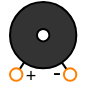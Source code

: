 <mxfile version="24.7.8">
  <diagram name="Seite-1" id="2Yff6qmT0SCLepbv0oGz">
    <mxGraphModel dx="191" dy="113" grid="1" gridSize="10" guides="1" tooltips="1" connect="1" arrows="1" fold="1" page="1" pageScale="1" pageWidth="827" pageHeight="1169" math="0" shadow="0">
      <root>
        <mxCell id="0" />
        <mxCell id="1" parent="0" />
        <mxCell id="oP71KenbgCPkkNwggRQW-11" value="" style="group" vertex="1" connectable="0" parent="1">
          <mxGeometry x="315.166" y="320" width="43.054" height="50.28" as="geometry" />
        </mxCell>
        <mxCell id="oP71KenbgCPkkNwggRQW-6" style="rounded=0;orthogonalLoop=1;jettySize=auto;html=1;entryX=0;entryY=1;entryDx=0;entryDy=0;endArrow=none;endFill=0;" edge="1" parent="oP71KenbgCPkkNwggRQW-11" source="oP71KenbgCPkkNwggRQW-3" target="oP71KenbgCPkkNwggRQW-2">
          <mxGeometry relative="1" as="geometry" />
        </mxCell>
        <mxCell id="oP71KenbgCPkkNwggRQW-5" style="rounded=0;orthogonalLoop=1;jettySize=auto;html=1;endArrow=none;endFill=0;" edge="1" parent="oP71KenbgCPkkNwggRQW-11" source="oP71KenbgCPkkNwggRQW-4" target="oP71KenbgCPkkNwggRQW-2">
          <mxGeometry relative="1" as="geometry" />
        </mxCell>
        <mxCell id="oP71KenbgCPkkNwggRQW-1" value="" style="ellipse;whiteSpace=wrap;html=1;fillColor=#333333;" vertex="1" parent="oP71KenbgCPkkNwggRQW-11">
          <mxGeometry x="4.834" width="33.17" height="33.171" as="geometry" />
        </mxCell>
        <mxCell id="oP71KenbgCPkkNwggRQW-2" value="" style="ellipse;whiteSpace=wrap;html=1;fillColor=#FFFFFF;aspect=fixed;" vertex="1" parent="oP71KenbgCPkkNwggRQW-11">
          <mxGeometry x="18.309" y="13.476" width="6.219" height="6.219" as="geometry" />
        </mxCell>
        <mxCell id="oP71KenbgCPkkNwggRQW-3" value="" style="ellipse;whiteSpace=wrap;html=1;fillColor=#FFFFFF;aspect=fixed;strokeColor=#FF8000;" vertex="1" parent="oP71KenbgCPkkNwggRQW-11">
          <mxGeometry x="4.834" y="33.171" width="6.219" height="6.219" as="geometry" />
        </mxCell>
        <mxCell id="oP71KenbgCPkkNwggRQW-4" value="" style="ellipse;whiteSpace=wrap;html=1;fillColor=#FFFFFF;aspect=fixed;strokeColor=#FF8000;" vertex="1" parent="oP71KenbgCPkkNwggRQW-11">
          <mxGeometry x="31.785" y="33.171" width="6.219" height="6.219" as="geometry" />
        </mxCell>
        <mxCell id="oP71KenbgCPkkNwggRQW-7" value="+" style="text;html=1;align=center;verticalAlign=middle;resizable=0;points=[];autosize=1;strokeColor=none;fillColor=none;fontSize=9;" vertex="1" parent="oP71KenbgCPkkNwggRQW-11">
          <mxGeometry y="27.281" width="30" height="20" as="geometry" />
        </mxCell>
        <mxCell id="oP71KenbgCPkkNwggRQW-10" value="-" style="text;html=1;align=center;verticalAlign=middle;resizable=0;points=[];autosize=1;strokeColor=none;fillColor=none;" vertex="1" parent="oP71KenbgCPkkNwggRQW-11">
          <mxGeometry x="13.054" y="20.28" width="30" height="30" as="geometry" />
        </mxCell>
      </root>
    </mxGraphModel>
  </diagram>
</mxfile>
